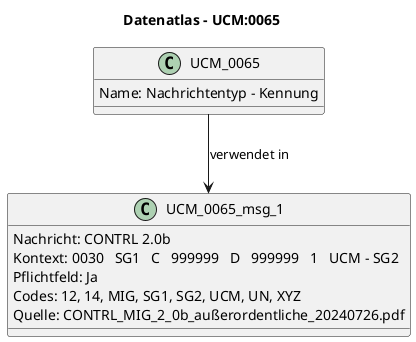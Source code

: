 @startuml
title Datenatlas – UCM:0065
class UCM_0065 {
  Name: Nachrichtentyp - Kennung
}
class UCM_0065_msg_1 {
  Nachricht: CONTRL 2.0b
  Kontext: 0030   SG1   C   999999   D   999999   1   UCM - SG2
  Pflichtfeld: Ja
  Codes: 12, 14, MIG, SG1, SG2, UCM, UN, XYZ
  Quelle: CONTRL_MIG_2_0b_außerordentliche_20240726.pdf
}
UCM_0065 --> UCM_0065_msg_1 : verwendet in
@enduml